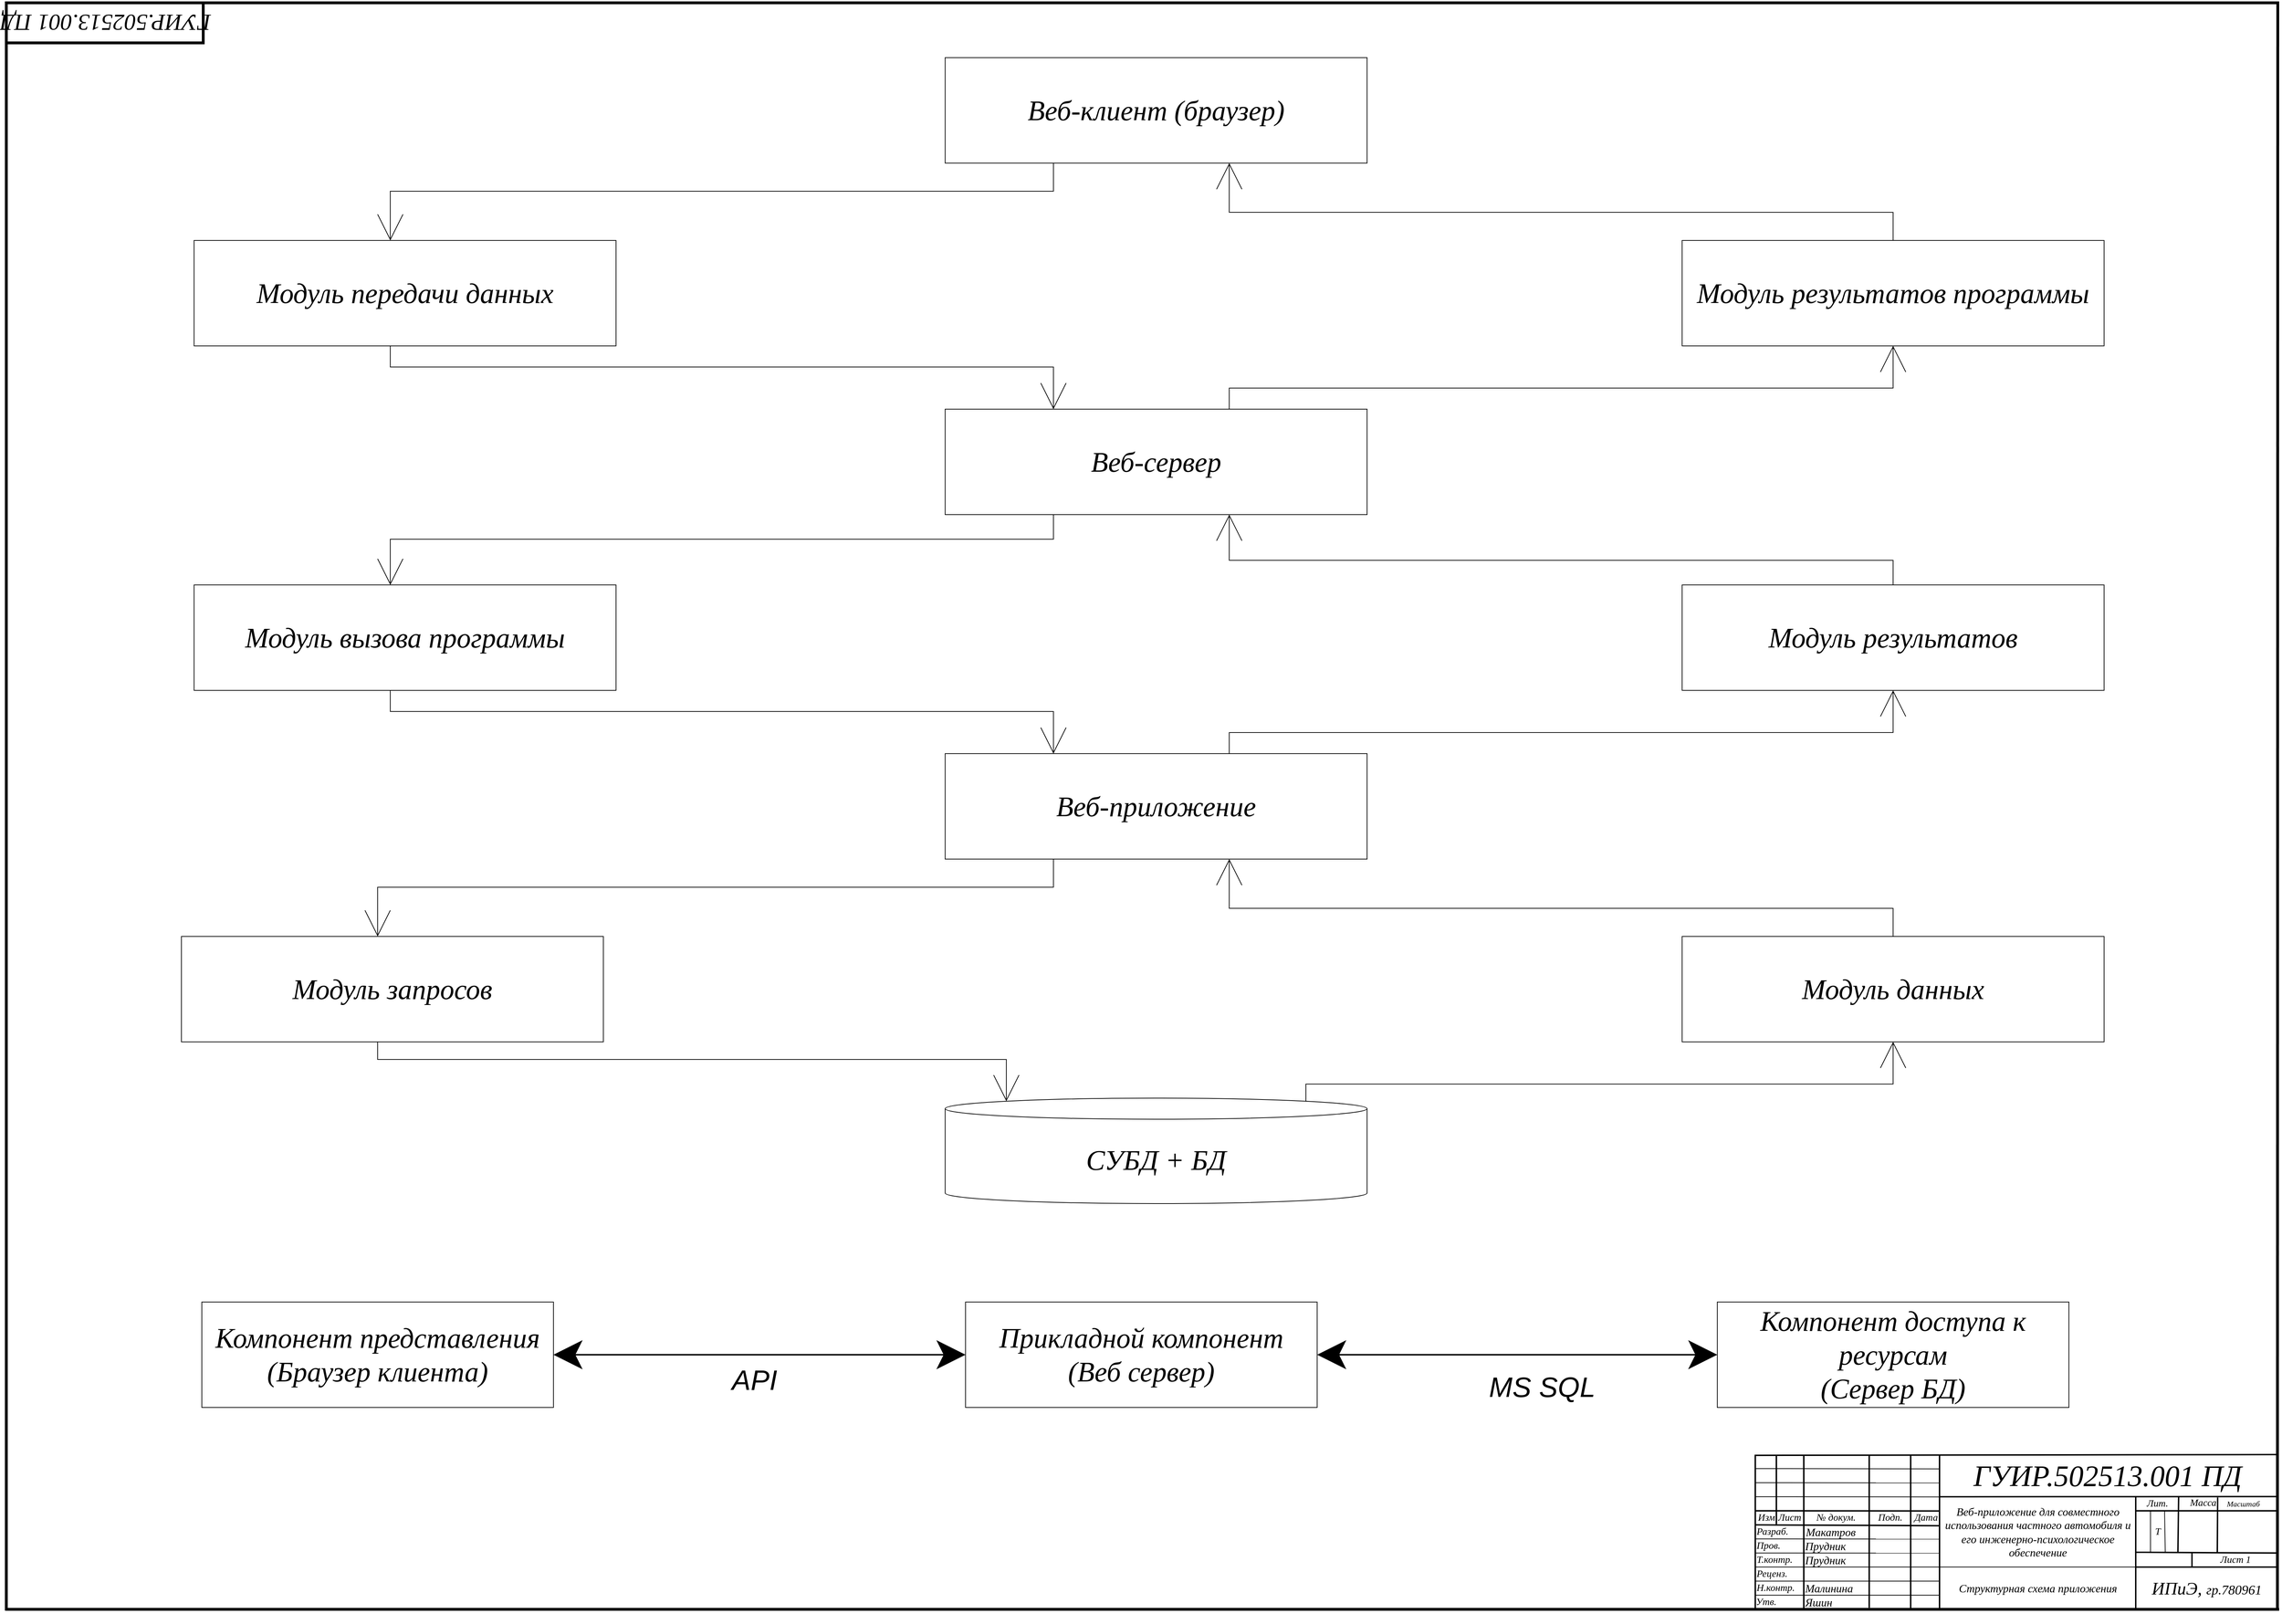 <mxfile version="13.9.9" type="device"><diagram name="Страница-1" id="Страница-1"><mxGraphModel dx="1820" dy="2960" grid="1" gridSize="10" guides="1" tooltips="1" connect="1" arrows="1" fold="1" page="1" pageScale="1" pageWidth="3300" pageHeight="2339" math="0" shadow="0"><root><mxCell id="0"/><mxCell id="1" value="Блок-схема" parent="0"/><mxCell id="f9aKZ0IMSCI46NFcGJ6D-82" style="edgeStyle=orthogonalEdgeStyle;rounded=0;jumpStyle=arc;jumpSize=15;orthogonalLoop=1;jettySize=auto;html=1;exitX=0.25;exitY=1;exitDx=0;exitDy=0;entryX=0.5;entryY=0;entryDx=0;entryDy=0;fontFamily=ISOCPEUR;fontSize=30;endArrow=open;endFill=0;endSize=35;fontStyle=2" parent="1" source="ZTod386n2rKd_Kvh1nAG-105" target="ZTod386n2rKd_Kvh1nAG-115" edge="1"><mxGeometry relative="1" as="geometry"/></mxCell><mxCell id="ZTod386n2rKd_Kvh1nAG-105" value="&lt;font face=&quot;ISOCPEUR&quot; style=&quot;font-size: 40px&quot;&gt;Веб-клиент (браузер)&lt;/font&gt;" style="rounded=0;whiteSpace=wrap;html=1;fontStyle=2" parent="1" vertex="1"><mxGeometry x="4698" y="110" width="500" height="150" as="geometry"/></mxCell><mxCell id="f9aKZ0IMSCI46NFcGJ6D-86" style="edgeStyle=orthogonalEdgeStyle;rounded=0;jumpStyle=arc;jumpSize=15;orthogonalLoop=1;jettySize=auto;html=1;exitX=0.75;exitY=0;exitDx=0;exitDy=0;entryX=0.5;entryY=1;entryDx=0;entryDy=0;endArrow=open;endFill=0;endSize=35;fontFamily=ISOCPEUR;fontSize=30;fontStyle=2" parent="1" source="ZTod386n2rKd_Kvh1nAG-106" target="ZTod386n2rKd_Kvh1nAG-114" edge="1"><mxGeometry relative="1" as="geometry"/></mxCell><mxCell id="f9aKZ0IMSCI46NFcGJ6D-87" style="edgeStyle=orthogonalEdgeStyle;rounded=0;jumpStyle=arc;jumpSize=15;orthogonalLoop=1;jettySize=auto;html=1;exitX=0.25;exitY=1;exitDx=0;exitDy=0;entryX=0.5;entryY=0;entryDx=0;entryDy=0;endArrow=open;endFill=0;endSize=35;fontFamily=ISOCPEUR;fontSize=30;fontStyle=2" parent="1" source="ZTod386n2rKd_Kvh1nAG-106" target="ZTod386n2rKd_Kvh1nAG-116" edge="1"><mxGeometry relative="1" as="geometry"/></mxCell><mxCell id="ZTod386n2rKd_Kvh1nAG-106" value="&lt;font face=&quot;ISOCPEUR&quot; style=&quot;font-size: 40px&quot;&gt;Веб-сервер&lt;/font&gt;" style="rounded=0;whiteSpace=wrap;html=1;fontStyle=2" parent="1" vertex="1"><mxGeometry x="4698" y="610" width="500" height="150" as="geometry"/></mxCell><mxCell id="f9aKZ0IMSCI46NFcGJ6D-89" style="edgeStyle=orthogonalEdgeStyle;rounded=0;jumpStyle=arc;jumpSize=15;orthogonalLoop=1;jettySize=auto;html=1;exitX=0.25;exitY=1;exitDx=0;exitDy=0;entryX=0.5;entryY=0;entryDx=0;entryDy=0;endArrow=open;endFill=0;endSize=35;fontFamily=ISOCPEUR;fontSize=30;fontStyle=2" parent="1" source="ZTod386n2rKd_Kvh1nAG-107" target="ZTod386n2rKd_Kvh1nAG-117" edge="1"><mxGeometry relative="1" as="geometry"/></mxCell><mxCell id="f9aKZ0IMSCI46NFcGJ6D-99" style="edgeStyle=orthogonalEdgeStyle;rounded=0;jumpStyle=arc;jumpSize=15;orthogonalLoop=1;jettySize=auto;html=1;exitX=0.75;exitY=0;exitDx=0;exitDy=0;entryX=0.5;entryY=1;entryDx=0;entryDy=0;endArrow=open;endFill=0;endSize=35;fontFamily=ISOCPEUR;fontSize=30;fontStyle=2" parent="1" source="ZTod386n2rKd_Kvh1nAG-107" target="f9aKZ0IMSCI46NFcGJ6D-115" edge="1"><mxGeometry relative="1" as="geometry"><mxPoint x="6017" y="1010" as="targetPoint"/></mxGeometry></mxCell><mxCell id="ZTod386n2rKd_Kvh1nAG-107" value="&lt;font face=&quot;ISOCPEUR&quot; style=&quot;font-size: 40px&quot;&gt;Веб-приложение&lt;/font&gt;" style="rounded=0;whiteSpace=wrap;html=1;fontStyle=2" parent="1" vertex="1"><mxGeometry x="4698" y="1100" width="500" height="150" as="geometry"/></mxCell><mxCell id="f9aKZ0IMSCI46NFcGJ6D-119" style="edgeStyle=orthogonalEdgeStyle;rounded=0;jumpStyle=arc;jumpSize=15;orthogonalLoop=1;jettySize=auto;html=1;exitX=0.855;exitY=0;exitDx=0;exitDy=4.35;exitPerimeter=0;entryX=0.5;entryY=1;entryDx=0;entryDy=0;endArrow=open;endFill=0;endSize=35;fontFamily=ISOCPEUR;fontSize=30;fontStyle=2" parent="1" source="ZTod386n2rKd_Kvh1nAG-108" target="f9aKZ0IMSCI46NFcGJ6D-116" edge="1"><mxGeometry relative="1" as="geometry"><Array as="points"><mxPoint x="5182" y="1570"/><mxPoint x="6017" y="1570"/></Array></mxGeometry></mxCell><mxCell id="ZTod386n2rKd_Kvh1nAG-108" value="&lt;font style=&quot;font-size: 40px&quot; face=&quot;ISOCPEUR&quot;&gt;СУБД + БД&lt;/font&gt;" style="shape=cylinder3;whiteSpace=wrap;html=1;boundedLbl=1;backgroundOutline=1;size=15;fontStyle=2" parent="1" vertex="1"><mxGeometry x="4669" y="1590" width="600" height="150" as="geometry"/></mxCell><mxCell id="ZTod386n2rKd_Kvh1nAG-109" value="&lt;font face=&quot;ISOCPEUR&quot; style=&quot;font-size: 40px&quot;&gt;Компонент представления&lt;br&gt;(Браузер клиента)&lt;br&gt;&lt;/font&gt;" style="rounded=0;whiteSpace=wrap;html=1;fontStyle=2" parent="1" vertex="1"><mxGeometry x="3612" y="1880" width="500" height="150" as="geometry"/></mxCell><mxCell id="ZTod386n2rKd_Kvh1nAG-118" style="edgeStyle=orthogonalEdgeStyle;rounded=0;orthogonalLoop=1;jettySize=auto;html=1;exitX=1;exitY=0.5;exitDx=0;exitDy=0;entryX=0;entryY=0.5;entryDx=0;entryDy=0;startSize=35;endArrow=classic;endFill=1;endSize=35;strokeWidth=2;startArrow=classic;startFill=1;fontStyle=2" parent="1" source="ZTod386n2rKd_Kvh1nAG-110" target="ZTod386n2rKd_Kvh1nAG-111" edge="1"><mxGeometry relative="1" as="geometry"/></mxCell><mxCell id="ZTod386n2rKd_Kvh1nAG-110" value="&lt;font face=&quot;ISOCPEUR&quot; style=&quot;font-size: 40px&quot;&gt;Прикладной компонент&lt;br&gt;(Веб сервер)&lt;br&gt;&lt;/font&gt;" style="rounded=0;whiteSpace=wrap;html=1;fontStyle=2" parent="1" vertex="1"><mxGeometry x="4698" y="1880" width="500" height="150" as="geometry"/></mxCell><mxCell id="ZTod386n2rKd_Kvh1nAG-111" value="&lt;font face=&quot;ISOCPEUR&quot; style=&quot;font-size: 40px&quot;&gt;Компонент доступа к ресурсам&lt;br&gt;(Сервер БД)&lt;br&gt;&lt;/font&gt;" style="rounded=0;whiteSpace=wrap;html=1;fontStyle=2" parent="1" vertex="1"><mxGeometry x="5767" y="1880" width="500" height="150" as="geometry"/></mxCell><mxCell id="f9aKZ0IMSCI46NFcGJ6D-85" style="edgeStyle=orthogonalEdgeStyle;rounded=0;jumpStyle=arc;jumpSize=15;orthogonalLoop=1;jettySize=auto;html=1;exitX=0.5;exitY=0;exitDx=0;exitDy=0;entryX=0.75;entryY=1;entryDx=0;entryDy=0;endArrow=open;endFill=0;endSize=35;fontFamily=ISOCPEUR;fontSize=30;fontStyle=2" parent="1" source="ZTod386n2rKd_Kvh1nAG-114" target="ZTod386n2rKd_Kvh1nAG-105" edge="1"><mxGeometry relative="1" as="geometry"/></mxCell><mxCell id="ZTod386n2rKd_Kvh1nAG-114" value="&lt;font face=&quot;ISOCPEUR&quot; style=&quot;font-size: 40px&quot;&gt;Результат программы&lt;br&gt;&lt;/font&gt;" style="rounded=0;whiteSpace=wrap;html=1;fontStyle=2" parent="1" vertex="1"><mxGeometry x="5767" y="370" width="500" height="150" as="geometry"/></mxCell><mxCell id="f9aKZ0IMSCI46NFcGJ6D-84" style="edgeStyle=orthogonalEdgeStyle;rounded=0;jumpStyle=arc;jumpSize=15;orthogonalLoop=1;jettySize=auto;html=1;exitX=0.5;exitY=1;exitDx=0;exitDy=0;entryX=0.25;entryY=0;entryDx=0;entryDy=0;endArrow=open;endFill=0;endSize=35;fontFamily=ISOCPEUR;fontSize=30;fontStyle=2" parent="1" source="ZTod386n2rKd_Kvh1nAG-115" target="ZTod386n2rKd_Kvh1nAG-106" edge="1"><mxGeometry relative="1" as="geometry"/></mxCell><mxCell id="ZTod386n2rKd_Kvh1nAG-115" value="&lt;font face=&quot;ISOCPEUR&quot; style=&quot;font-size: 40px&quot;&gt;Передача данных&lt;br&gt;&lt;/font&gt;" style="rounded=0;whiteSpace=wrap;html=1;fontStyle=2" parent="1" vertex="1"><mxGeometry x="3630" y="370" width="500" height="150" as="geometry"/></mxCell><mxCell id="f9aKZ0IMSCI46NFcGJ6D-88" style="edgeStyle=orthogonalEdgeStyle;rounded=0;jumpStyle=arc;jumpSize=15;orthogonalLoop=1;jettySize=auto;html=1;exitX=0.5;exitY=1;exitDx=0;exitDy=0;entryX=0.25;entryY=0;entryDx=0;entryDy=0;endArrow=open;endFill=0;endSize=35;fontFamily=ISOCPEUR;fontSize=30;fontStyle=2" parent="1" source="ZTod386n2rKd_Kvh1nAG-116" target="ZTod386n2rKd_Kvh1nAG-107" edge="1"><mxGeometry relative="1" as="geometry"/></mxCell><mxCell id="ZTod386n2rKd_Kvh1nAG-116" value="&lt;font face=&quot;ISOCPEUR&quot; style=&quot;font-size: 40px&quot;&gt;Вызов программы&lt;br&gt;&lt;/font&gt;" style="rounded=0;whiteSpace=wrap;html=1;fontStyle=2" parent="1" vertex="1"><mxGeometry x="3630" y="860" width="500" height="150" as="geometry"/></mxCell><mxCell id="f9aKZ0IMSCI46NFcGJ6D-90" style="edgeStyle=orthogonalEdgeStyle;rounded=0;jumpStyle=arc;jumpSize=15;orthogonalLoop=1;jettySize=auto;html=1;exitX=0.5;exitY=1;exitDx=0;exitDy=0;entryX=0.145;entryY=0;entryDx=0;entryDy=4.35;entryPerimeter=0;endArrow=open;endFill=0;endSize=35;fontFamily=ISOCPEUR;fontSize=30;fontStyle=2" parent="1" source="ZTod386n2rKd_Kvh1nAG-117" target="ZTod386n2rKd_Kvh1nAG-108" edge="1"><mxGeometry relative="1" as="geometry"/></mxCell><mxCell id="ZTod386n2rKd_Kvh1nAG-117" value="&lt;font face=&quot;ISOCPEUR&quot; style=&quot;font-size: 40px&quot;&gt;Запрос&lt;/font&gt;" style="rounded=0;whiteSpace=wrap;html=1;fontStyle=2" parent="1" vertex="1"><mxGeometry x="3612" y="1360" width="500" height="150" as="geometry"/></mxCell><mxCell id="ZTod386n2rKd_Kvh1nAG-119" style="edgeStyle=orthogonalEdgeStyle;rounded=0;orthogonalLoop=1;jettySize=auto;html=1;exitX=1;exitY=0.5;exitDx=0;exitDy=0;startSize=35;endArrow=classic;endFill=1;endSize=35;strokeWidth=2;startArrow=classic;startFill=1;entryX=0;entryY=0.5;entryDx=0;entryDy=0;fontStyle=2" parent="1" source="ZTod386n2rKd_Kvh1nAG-109" target="ZTod386n2rKd_Kvh1nAG-110" edge="1"><mxGeometry relative="1" as="geometry"><mxPoint x="4154" y="2090" as="sourcePoint"/><mxPoint x="4497" y="2090" as="targetPoint"/><Array as="points"><mxPoint x="4444" y="1955"/><mxPoint x="4444" y="1955"/></Array></mxGeometry></mxCell><mxCell id="ZTod386n2rKd_Kvh1nAG-120" value="&lt;font style=&quot;font-size: 40px&quot;&gt;API&lt;/font&gt;" style="text;html=1;strokeColor=none;fillColor=none;align=center;verticalAlign=middle;whiteSpace=wrap;rounded=0;fontStyle=2" parent="1" vertex="1"><mxGeometry x="4378" y="1980" width="40" height="20" as="geometry"/></mxCell><mxCell id="ZTod386n2rKd_Kvh1nAG-121" value="&lt;font style=&quot;font-size: 40px&quot;&gt;MS SQL&lt;/font&gt;" style="text;html=1;strokeColor=none;fillColor=none;align=center;verticalAlign=middle;whiteSpace=wrap;rounded=0;fontStyle=2" parent="1" vertex="1"><mxGeometry x="5428" y="1990" width="180" height="20" as="geometry"/></mxCell><mxCell id="f9aKZ0IMSCI46NFcGJ6D-102" style="edgeStyle=orthogonalEdgeStyle;rounded=0;jumpStyle=arc;jumpSize=15;orthogonalLoop=1;jettySize=auto;html=1;exitX=0.5;exitY=0;exitDx=0;exitDy=0;entryX=0.75;entryY=1;entryDx=0;entryDy=0;endArrow=open;endFill=0;endSize=35;fontFamily=ISOCPEUR;fontSize=30;fontStyle=2" parent="1" source="f9aKZ0IMSCI46NFcGJ6D-116" target="ZTod386n2rKd_Kvh1nAG-107" edge="1"><mxGeometry relative="1" as="geometry"><mxPoint x="6017" y="1360.0" as="sourcePoint"/></mxGeometry></mxCell><mxCell id="f9aKZ0IMSCI46NFcGJ6D-100" style="edgeStyle=orthogonalEdgeStyle;rounded=0;jumpStyle=arc;jumpSize=15;orthogonalLoop=1;jettySize=auto;html=1;exitX=0.5;exitY=0;exitDx=0;exitDy=0;entryX=0.75;entryY=1;entryDx=0;entryDy=0;endArrow=open;endFill=0;endSize=35;fontFamily=ISOCPEUR;fontSize=30;fontStyle=2" parent="1" source="f9aKZ0IMSCI46NFcGJ6D-115" target="ZTod386n2rKd_Kvh1nAG-106" edge="1"><mxGeometry relative="1" as="geometry"><mxPoint x="6017" y="860" as="sourcePoint"/></mxGeometry></mxCell><mxCell id="f9aKZ0IMSCI46NFcGJ6D-103" value="&lt;font face=&quot;ISOCPEUR&quot; style=&quot;font-size: 40px&quot;&gt;Запрос&lt;/font&gt;" style="rounded=0;whiteSpace=wrap;html=1;fontStyle=2" parent="1" vertex="1"><mxGeometry x="3612" y="1360" width="500" height="150" as="geometry"/></mxCell><mxCell id="f9aKZ0IMSCI46NFcGJ6D-104" value="&lt;font face=&quot;ISOCPEUR&quot; style=&quot;font-size: 40px&quot;&gt;Вызов программы&lt;br&gt;&lt;/font&gt;" style="rounded=0;whiteSpace=wrap;html=1;fontStyle=2" parent="1" vertex="1"><mxGeometry x="3630" y="860" width="500" height="150" as="geometry"/></mxCell><mxCell id="f9aKZ0IMSCI46NFcGJ6D-105" value="&lt;font face=&quot;ISOCPEUR&quot; style=&quot;font-size: 40px&quot;&gt;Передача данных&lt;br&gt;&lt;/font&gt;" style="rounded=0;whiteSpace=wrap;html=1;fontStyle=2" parent="1" vertex="1"><mxGeometry x="3630" y="370" width="500" height="150" as="geometry"/></mxCell><mxCell id="f9aKZ0IMSCI46NFcGJ6D-106" value="&lt;font face=&quot;ISOCPEUR&quot; style=&quot;font-size: 40px&quot;&gt;Веб-клиент (браузер)&lt;/font&gt;" style="rounded=0;whiteSpace=wrap;html=1;fontStyle=2" parent="1" vertex="1"><mxGeometry x="4698" y="110" width="500" height="150" as="geometry"/></mxCell><mxCell id="f9aKZ0IMSCI46NFcGJ6D-107" value="&lt;font face=&quot;ISOCPEUR&quot; style=&quot;font-size: 40px&quot;&gt;Результат программы&lt;br&gt;&lt;/font&gt;" style="rounded=0;whiteSpace=wrap;html=1;fontStyle=2" parent="1" vertex="1"><mxGeometry x="5767" y="370" width="500" height="150" as="geometry"/></mxCell><mxCell id="f9aKZ0IMSCI46NFcGJ6D-110" value="&lt;font face=&quot;ISOCPEUR&quot; style=&quot;font-size: 40px&quot;&gt;Модуль запросов&lt;/font&gt;" style="rounded=0;whiteSpace=wrap;html=1;fontStyle=2" parent="1" vertex="1"><mxGeometry x="3583" y="1360" width="600" height="150" as="geometry"/></mxCell><mxCell id="f9aKZ0IMSCI46NFcGJ6D-111" value="&lt;font face=&quot;ISOCPEUR&quot; style=&quot;font-size: 40px&quot;&gt;Модуль вызова программы&lt;br&gt;&lt;/font&gt;" style="rounded=0;whiteSpace=wrap;html=1;fontStyle=2" parent="1" vertex="1"><mxGeometry x="3601" y="860" width="600" height="150" as="geometry"/></mxCell><mxCell id="f9aKZ0IMSCI46NFcGJ6D-112" value="&lt;font face=&quot;ISOCPEUR&quot; style=&quot;font-size: 40px&quot;&gt;Модуль передачи данных&lt;br&gt;&lt;/font&gt;" style="rounded=0;whiteSpace=wrap;html=1;fontStyle=2" parent="1" vertex="1"><mxGeometry x="3601" y="370" width="600" height="150" as="geometry"/></mxCell><mxCell id="f9aKZ0IMSCI46NFcGJ6D-113" value="&lt;font face=&quot;ISOCPEUR&quot; style=&quot;font-size: 40px&quot;&gt;Веб-клиент (браузер)&lt;/font&gt;" style="rounded=0;whiteSpace=wrap;html=1;fontStyle=2" parent="1" vertex="1"><mxGeometry x="4669" y="110" width="600" height="150" as="geometry"/></mxCell><mxCell id="f9aKZ0IMSCI46NFcGJ6D-114" value="&lt;font face=&quot;ISOCPEUR&quot; style=&quot;font-size: 40px&quot;&gt;Модуль результатов программы&lt;br&gt;&lt;/font&gt;" style="rounded=0;whiteSpace=wrap;html=1;fontStyle=2" parent="1" vertex="1"><mxGeometry x="5717" y="370" width="600" height="150" as="geometry"/></mxCell><mxCell id="f9aKZ0IMSCI46NFcGJ6D-115" value="&lt;font face=&quot;ISOCPEUR&quot; style=&quot;font-size: 40px&quot;&gt;Модуль результатов&lt;br&gt;&lt;/font&gt;" style="rounded=0;whiteSpace=wrap;html=1;fontStyle=2" parent="1" vertex="1"><mxGeometry x="5717" y="860" width="600" height="150" as="geometry"/></mxCell><mxCell id="f9aKZ0IMSCI46NFcGJ6D-116" value="&lt;font face=&quot;ISOCPEUR&quot; style=&quot;font-size: 40px&quot;&gt;Модуль данных&lt;br&gt;&lt;/font&gt;" style="rounded=0;whiteSpace=wrap;html=1;fontStyle=2" parent="1" vertex="1"><mxGeometry x="5717" y="1360" width="600" height="150" as="geometry"/></mxCell><mxCell id="f9aKZ0IMSCI46NFcGJ6D-117" value="&lt;font face=&quot;ISOCPEUR&quot; style=&quot;font-size: 40px&quot;&gt;Веб-сервер&lt;/font&gt;" style="rounded=0;whiteSpace=wrap;html=1;fontStyle=2" parent="1" vertex="1"><mxGeometry x="4669" y="610" width="600" height="150" as="geometry"/></mxCell><mxCell id="f9aKZ0IMSCI46NFcGJ6D-118" value="&lt;font face=&quot;ISOCPEUR&quot; style=&quot;font-size: 40px&quot;&gt;Веб-приложение&lt;/font&gt;" style="rounded=0;whiteSpace=wrap;html=1;fontStyle=2" parent="1" vertex="1"><mxGeometry x="4669" y="1100" width="600" height="150" as="geometry"/></mxCell><mxCell id="HLy2Xf9eFCdIzjhI7z9A-82" style="vsdxID=5;fillColor=#FFFFFF;gradientColor=none;shape=stencil(dY9ZCoAwDERPk1+JDZ7A5R6C1Ra1lVq329sSXBD8m0neDAlQPqt6kiBw9s72ctONV0AFCKGNkk77oIBKoLy1TnbOLqZhP9WRjGq0a2zYOYcxIfBglyL7itFBm18Uk+wfvXpu+I0G8VzDj7x338vDiL+m8gQ=);strokeColor=#000000;strokeWidth=2;labelBackgroundColor=none;rounded=0;html=1;whiteSpace=wrap;fontStyle=2" vertex="1" parent="1"><mxGeometry x="5821" y="2097" width="741" height="220" as="geometry"/></mxCell><mxCell id="HLy2Xf9eFCdIzjhI7z9A-83" style="vsdxID=6;fillColor=#FFFFFF;gradientColor=none;shape=stencil(pY9LDoAgDERP0z3SIyDeg0SURgWD+Lu9kC78bN3NtG+aKaBanJktSLGkGAa7U5scYA1Sknc2UsoKUAOqLkTbx7D6lv1sClnUFLZy4eCcKAkpzqdrGBzJ/wcr8UKzuJvwE8/dt3Ue8ceoLw==);strokeColor=#000000;strokeWidth=2;labelBackgroundColor=none;rounded=0;html=1;whiteSpace=wrap;fontStyle=2" vertex="1" parent="1"><mxGeometry x="5890" y="2098" width="1" height="218" as="geometry"/></mxCell><mxCell id="HLy2Xf9eFCdIzjhI7z9A-84" style="vsdxID=29;edgeStyle=none;startArrow=none;endArrow=none;startSize=5;endSize=5;strokeWidth=2;strokeColor=#000000;spacingTop=0;spacingBottom=0;spacingLeft=0;spacingRight=0;verticalAlign=middle;html=1;labelBackgroundColor=none;rounded=0;fontStyle=2" edge="1" parent="1"><mxGeometry relative="1" as="geometry"><Array as="points"/><mxPoint x="5851" y="2098" as="sourcePoint"/><mxPoint x="5851" y="2196" as="targetPoint"/></mxGeometry></mxCell><mxCell id="HLy2Xf9eFCdIzjhI7z9A-85" style="vsdxID=18;edgeStyle=none;startArrow=none;endArrow=none;startSize=5;endSize=5;strokeColor=#000000;spacingTop=0;spacingBottom=0;spacingLeft=0;spacingRight=0;verticalAlign=middle;html=1;labelBackgroundColor=none;rounded=0;fontStyle=2" edge="1" parent="1"><mxGeometry relative="1" as="geometry"><Array as="points"/><mxPoint x="6403" y="2177" as="sourcePoint"/><mxPoint x="6404" y="2236" as="targetPoint"/></mxGeometry></mxCell><mxCell id="HLy2Xf9eFCdIzjhI7z9A-86" style="vsdxID=14;edgeStyle=none;startArrow=none;endArrow=none;startSize=5;endSize=5;strokeWidth=2;strokeColor=#000000;spacingTop=0;spacingBottom=0;spacingLeft=0;spacingRight=0;verticalAlign=middle;html=1;labelBackgroundColor=none;rounded=0;fontStyle=2" edge="1" parent="1"><mxGeometry relative="1" as="geometry"><Array as="points"/><mxPoint x="6442" y="2236" as="sourcePoint"/><mxPoint x="6442" y="2256" as="targetPoint"/></mxGeometry></mxCell><mxCell id="HLy2Xf9eFCdIzjhI7z9A-87" style="vsdxID=13;edgeStyle=none;startArrow=none;endArrow=none;startSize=5;endSize=5;strokeWidth=2;strokeColor=#000000;spacingTop=0;spacingBottom=0;spacingLeft=0;spacingRight=0;verticalAlign=middle;html=1;labelBackgroundColor=none;rounded=0;fontStyle=2" edge="1" parent="1"><mxGeometry relative="1" as="geometry"><Array as="points"/><mxPoint x="6363" y="2236" as="sourcePoint"/><mxPoint x="6562" y="2237" as="targetPoint"/></mxGeometry></mxCell><mxCell id="HLy2Xf9eFCdIzjhI7z9A-88" style="vsdxID=12;edgeStyle=none;startArrow=none;endArrow=none;startSize=5;endSize=5;strokeWidth=2;strokeColor=#000000;spacingTop=0;spacingBottom=0;spacingLeft=0;spacingRight=0;verticalAlign=middle;html=1;labelBackgroundColor=none;rounded=0;fontStyle=2" edge="1" parent="1"><mxGeometry relative="1" as="geometry"><Array as="points"/><mxPoint x="6362" y="2157" as="sourcePoint"/><mxPoint x="6362" y="2317" as="targetPoint"/></mxGeometry></mxCell><mxCell id="HLy2Xf9eFCdIzjhI7z9A-89" style="vsdxID=40;edgeStyle=none;startArrow=none;endArrow=none;startSize=5;endSize=5;strokeWidth=2;strokeColor=#000000;spacingTop=0;spacingBottom=0;spacingLeft=0;spacingRight=0;verticalAlign=middle;html=1;labelBackgroundColor=none;rounded=0;fontStyle=2" edge="1" parent="1"><mxGeometry relative="1" as="geometry"><mxPoint as="offset"/><Array as="points"/><mxPoint x="6362" y="2177" as="sourcePoint"/><mxPoint x="6563" y="2177" as="targetPoint"/></mxGeometry></mxCell><mxCell id="HLy2Xf9eFCdIzjhI7z9A-90" style="vsdxID=11;edgeStyle=none;startArrow=none;endArrow=none;startSize=5;endSize=5;strokeWidth=2;strokeColor=#000000;spacingTop=0;spacingBottom=0;spacingLeft=0;spacingRight=0;verticalAlign=middle;html=1;labelBackgroundColor=none;rounded=0;fontStyle=2" edge="1" parent="1"><mxGeometry relative="1" as="geometry"><Array as="points"/><mxPoint x="6363" y="2257" as="sourcePoint"/><mxPoint x="6562" y="2257" as="targetPoint"/></mxGeometry></mxCell><mxCell id="HLy2Xf9eFCdIzjhI7z9A-91" style="vsdxID=9;edgeStyle=none;startArrow=none;endArrow=none;startSize=5;endSize=5;strokeWidth=2;strokeColor=#000000;spacingTop=0;spacingBottom=0;spacingLeft=0;spacingRight=0;verticalAlign=middle;html=1;labelBackgroundColor=none;rounded=0;fontStyle=2" edge="1" parent="1"><mxGeometry relative="1" as="geometry"><Array as="points"/><mxPoint x="6083" y="2098" as="sourcePoint"/><mxPoint x="6083" y="2317" as="targetPoint"/></mxGeometry></mxCell><mxCell id="HLy2Xf9eFCdIzjhI7z9A-92" style="vsdxID=8;edgeStyle=none;startArrow=none;endArrow=none;startSize=5;endSize=5;strokeWidth=2;strokeColor=#000000;spacingTop=0;spacingBottom=0;spacingLeft=0;spacingRight=0;verticalAlign=middle;html=1;labelBackgroundColor=none;rounded=0;fontStyle=2" edge="1" parent="1"><mxGeometry relative="1" as="geometry"><Array as="points"/><mxPoint x="6042" y="2098" as="sourcePoint"/><mxPoint x="6042" y="2317" as="targetPoint"/></mxGeometry></mxCell><mxCell id="HLy2Xf9eFCdIzjhI7z9A-93" style="vsdxID=7;edgeStyle=none;startArrow=none;endArrow=none;startSize=5;endSize=5;strokeWidth=2;strokeColor=#000000;spacingTop=0;spacingBottom=0;spacingLeft=0;spacingRight=0;verticalAlign=middle;html=1;labelBackgroundColor=none;rounded=0;fontStyle=2" edge="1" parent="1"><mxGeometry relative="1" as="geometry"><Array as="points"/><mxPoint x="5983" y="2098" as="sourcePoint"/><mxPoint x="5983" y="2315" as="targetPoint"/></mxGeometry></mxCell><mxCell id="HLy2Xf9eFCdIzjhI7z9A-94" value="&lt;font style=&quot;font-size:14px;font-family:ISOCPEUR;color:#000000;direction:ltr;letter-spacing:0px;line-height:120%;opacity:1&quot;&gt;&lt;span&gt;№ докум.&lt;br&gt;&lt;/span&gt;&lt;/font&gt;" style="verticalAlign=middle;align=center;vsdxID=30;fillColor=none;gradientColor=none;shape=stencil(nZBLDoAgDERP0z3SIyjew0SURgSD+Lu9kMZoXLhwN9O+tukAlrNpJg1SzDH4QW/URgNYgZTkjA4UkwJUgGXng+6DX1zLfmoymdXo17xh5zmRJ6Q42BWCfc2oJfdAr+Yv+AP9Cb7OJ3H/2JG1HNGz/84klThPVCc=);strokeColor=none;labelBackgroundColor=none;rounded=0;html=1;whiteSpace=wrap;fontStyle=2" vertex="1" parent="1"><mxGeometry x="5891" y="2177" width="90" height="20" as="geometry"/></mxCell><mxCell id="HLy2Xf9eFCdIzjhI7z9A-95" value="&lt;p style=&quot;margin-left: 0 ; margin-right: 0 ; margin-top: 0px ; margin-bottom: 0px ; text-indent: 0 ; direction: ltr&quot;&gt;&lt;font style=&quot;font-size: 16px ; font-family: &amp;quot;isocpeur&amp;quot; ; color: #000000 ; direction: ltr ; letter-spacing: 0px ; line-height: 120% ; opacity: 1&quot;&gt;&lt;span&gt;Макатров&lt;br&gt;&lt;/span&gt;&lt;/font&gt;&lt;/p&gt;" style="verticalAlign=middle;align=left;vsdxID=33;fillColor=none;gradientColor=none;shape=stencil(nZBLDoAgDERP0z3SIyjew0SURgSD+Lu9kMZoXLhwN9O+tukAlrNpJg1SzDH4QW/URgNYgZTkjA4UkwJUgGXng+6DX1zLfmoymdXo17xh5zmRJ6Q42BWCfc2oJfdAr+Yv+AP9Cb7OJ3H/2JG1HNGz/84klThPVCc=);strokeColor=none;labelBackgroundColor=none;rounded=0;html=1;whiteSpace=wrap;fontStyle=2" vertex="1" parent="1"><mxGeometry x="5891" y="2197" width="92" height="20" as="geometry"/></mxCell><mxCell id="HLy2Xf9eFCdIzjhI7z9A-96" value="&lt;font style=&quot;font-size:14px;font-family:ISOCPEUR;color:#000000;direction:ltr;letter-spacing:0px;line-height:120%;opacity:1&quot;&gt;&lt;span&gt;Лит.&lt;br&gt;&lt;/span&gt;&lt;/font&gt;" style="verticalAlign=middle;align=center;vsdxID=35;fillColor=none;gradientColor=none;shape=stencil(nZBLDoAgDERP0z3SIyjew0SURgSD+Lu9kMZoXLhwN9O+tukAlrNpJg1SzDH4QW/URgNYgZTkjA4UkwJUgGXng+6DX1zLfmoymdXo17xh5zmRJ6Q42BWCfc2oJfdAr+Yv+AP9Cb7OJ3H/2JG1HNGz/84klThPVCc=);strokeColor=none;labelBackgroundColor=none;rounded=0;html=1;whiteSpace=wrap;fontStyle=2" vertex="1" parent="1"><mxGeometry x="6361" y="2153" width="64" height="28" as="geometry"/></mxCell><mxCell id="HLy2Xf9eFCdIzjhI7z9A-97" value="&lt;p style=&quot;margin-left: 0 ; margin-right: 0 ; margin-top: 0px ; margin-bottom: 0px ; text-indent: 0 ; direction: ltr&quot;&gt;&lt;font style=&quot;font-size: 25px ; font-family: &amp;quot;isocpeur&amp;quot; ; color: #000000 ; direction: ltr ; letter-spacing: 0px ; line-height: 100% ; opacity: 1&quot;&gt;&lt;span&gt;ИПиЭ,&lt;/span&gt;&lt;/font&gt;&lt;font style=&quot;font-size: 25px ; font-family: &amp;quot;isocpeur&amp;quot; ; color: #000000 ; direction: ltr ; letter-spacing: 0px ; line-height: 100% ; opacity: 1&quot;&gt;&lt;span&gt; &lt;/span&gt;&lt;/font&gt;&lt;font style=&quot;font-size: 19px ; font-family: &amp;quot;isocpeur&amp;quot; ; color: #000000 ; direction: ltr ; letter-spacing: 0px ; line-height: 100% ; opacity: 1&quot;&gt;&lt;span&gt;гр.780961&lt;/span&gt;&lt;/font&gt;&lt;font style=&quot;font-size: 25px ; font-family: &amp;quot;isocpeur&amp;quot; ; color: #000000 ; direction: ltr ; letter-spacing: 0px ; line-height: 100% ; opacity: 1&quot;&gt;&lt;span&gt;&lt;br&gt;&lt;/span&gt;&lt;/font&gt;&lt;/p&gt;" style="verticalAlign=middle;align=center;vsdxID=38;fillColor=none;gradientColor=none;shape=stencil(nZBLDoAgDERP0z3SIyjew0SURgSD+Lu9kMZoXLhwN9O+tukAlrNpJg1SzDH4QW/URgNYgZTkjA4UkwJUgGXng+6DX1zLfmoymdXo17xh5zmRJ6Q42BWCfc2oJfdAr+Yv+AP9Cb7OJ3H/2JG1HNGz/84klThPVCc=);strokeColor=none;labelBackgroundColor=none;rounded=0;html=1;whiteSpace=wrap;fontStyle=2" vertex="1" parent="1"><mxGeometry x="6363" y="2257" width="200" height="60" as="geometry"/></mxCell><mxCell id="HLy2Xf9eFCdIzjhI7z9A-98" value="&lt;p style=&quot;margin-left: 0 ; margin-right: 0 ; margin-top: 0px ; margin-bottom: 0px ; text-indent: 0 ; direction: ltr&quot;&gt;&lt;font style=&quot;font-size: 16px ; font-family: &amp;#34;isocpeur&amp;#34; ; color: #000000 ; direction: ltr ; letter-spacing: 0px ; line-height: 120% ; opacity: 1&quot;&gt;&lt;i&gt;Веб-приложение для совместного использования частного автомобиля и его инженерно-психологическое обеспечение&lt;/i&gt;&lt;span&gt;&lt;br&gt;&lt;/span&gt;&lt;/font&gt;&lt;/p&gt;" style="verticalAlign=middle;align=center;vsdxID=39;fillColor=none;gradientColor=none;shape=stencil(nZBLDoAgDERP0z3SIyjew0SURgSD+Lu9kMZoXLhwN9O+tukAlrNpJg1SzDH4QW/URgNYgZTkjA4UkwJUgGXng+6DX1zLfmoymdXo17xh5zmRJ6Q42BWCfc2oJfdAr+Yv+AP9Cb7OJ3H/2JG1HNGz/84klThPVCc=);strokeColor=none;labelBackgroundColor=none;rounded=0;html=1;whiteSpace=wrap;fontStyle=2" vertex="1" parent="1"><mxGeometry x="6081" y="2157" width="284" height="100" as="geometry"/></mxCell><mxCell id="HLy2Xf9eFCdIzjhI7z9A-99" value="&lt;p style=&quot;align:center;margin-left:0;margin-right:0;margin-top:0px;margin-bottom:0px;text-indent:0;valign:middle;direction:ltr;&quot;&gt;&lt;font style=&quot;font-size:14px;font-family:ISOCPEUR;color:#000000;direction:ltr;letter-spacing:0px;line-height:120%;opacity:1&quot;&gt;&lt;span&gt;Подп&lt;/span&gt;&lt;/font&gt;&lt;font style=&quot;font-size:14px;font-family:ISOCPEUR;color:#000000;direction:ltr;letter-spacing:0px;line-height:120%;opacity:1&quot;&gt;&lt;span&gt;.&lt;br&gt;&lt;/span&gt;&lt;/font&gt;&lt;/p&gt;" style="verticalAlign=middle;align=center;vsdxID=41;fillColor=none;gradientColor=none;shape=stencil(nZBLDoAgDERP0z3SIyjew0SURgSD+Lu9kMZoXLhwN9O+tukAlrNpJg1SzDH4QW/URgNYgZTkjA4UkwJUgGXng+6DX1zLfmoymdXo17xh5zmRJ6Q42BWCfc2oJfdAr+Yv+AP9Cb7OJ3H/2JG1HNGz/84klThPVCc=);strokeColor=none;labelBackgroundColor=none;rounded=0;html=1;whiteSpace=wrap;fontStyle=2" vertex="1" parent="1"><mxGeometry x="5981" y="2177" width="64" height="20" as="geometry"/></mxCell><mxCell id="HLy2Xf9eFCdIzjhI7z9A-100" value="&lt;font style=&quot;font-size:14px;font-family:ISOCPEUR;color:#000000;direction:ltr;letter-spacing:0px;line-height:120%;opacity:1&quot;&gt;&lt;span&gt;Дата&lt;br&gt;&lt;/span&gt;&lt;/font&gt;" style="verticalAlign=middle;align=center;vsdxID=42;fillColor=none;gradientColor=none;shape=stencil(nZBLDoAgDERP0z3SIyjew0SURgSD+Lu9kMZoXLhwN9O+tukAlrNpJg1SzDH4QW/URgNYgZTkjA4UkwJUgGXng+6DX1zLfmoymdXo17xh5zmRJ6Q42BWCfc2oJfdAr+Yv+AP9Cb7OJ3H/2JG1HNGz/84klThPVCc=);strokeColor=none;labelBackgroundColor=none;rounded=0;html=1;whiteSpace=wrap;fontStyle=2" vertex="1" parent="1"><mxGeometry x="6039" y="2177" width="50" height="20" as="geometry"/></mxCell><mxCell id="HLy2Xf9eFCdIzjhI7z9A-101" value="&lt;p style=&quot;align:left;margin-left:0;margin-right:0;margin-top:0px;margin-bottom:0px;text-indent:0;valign:middle;direction:ltr;&quot;&gt;&lt;font style=&quot;font-size:16px;font-family:ISOCPEUR;color:#000000;direction:ltr;letter-spacing:0px;line-height:120%;opacity:1&quot;&gt;&lt;span&gt;Яшин&lt;br&gt;&lt;/span&gt;&lt;/font&gt;&lt;/p&gt;" style="verticalAlign=middle;align=left;vsdxID=43;fillColor=none;gradientColor=none;shape=stencil(nZBLDoAgDERP0z3SIyjew0SURgSD+Lu9kMZoXLhwN9O+tukAlrNpJg1SzDH4QW/URgNYgZTkjA4UkwJUgGXng+6DX1zLfmoymdXo17xh5zmRJ6Q42BWCfc2oJfdAr+Yv+AP9Cb7OJ3H/2JG1HNGz/84klThPVCc=);strokeColor=none;labelBackgroundColor=none;rounded=0;html=1;whiteSpace=wrap;fontStyle=2" vertex="1" parent="1"><mxGeometry x="5890" y="2297" width="92" height="20" as="geometry"/></mxCell><mxCell id="HLy2Xf9eFCdIzjhI7z9A-102" style="vsdxID=44;fillColor=#FFFFFF;gradientColor=none;shape=stencil(nY9LDoAgDERP0z3SI/i5B4koRAWC+Lu9NI3xs3Q3075ppoDlbFTQIMWcoh/0ZttkACuQ0jqjo01ZAdaAZeej7qNfXMs+KCJJTX6lCzvnBCWkONgVgn3D6GjdA72Wv+AXmsXdh1957r7d84j/xvoE);strokeColor=#000000;strokeWidth=4;labelBackgroundColor=none;rounded=0;html=1;whiteSpace=wrap;fontStyle=2" vertex="1" parent="1"><mxGeometry x="3334" y="32" width="280" height="57" as="geometry"/></mxCell><mxCell id="HLy2Xf9eFCdIzjhI7z9A-103" value="&lt;p style=&quot;align:center;margin-left:0;margin-right:0;margin-top:0px;margin-bottom:0px;text-indent:0;valign:middle;direction:ltr;&quot;&gt;&lt;font style=&quot;font-size:14px;font-family:ISOCPEUR;color:#000000;direction:ltr;letter-spacing:0px;line-height:120%;opacity:1&quot;&gt;&lt;span&gt;Изм&lt;br&gt;&lt;/span&gt;&lt;/font&gt;&lt;/p&gt;" style="verticalAlign=middle;align=center;vsdxID=48;fillColor=none;gradientColor=none;shape=stencil(nZBLDoAgDERP0z3SIyjew0SURgSD+Lu9kMZoXLhwN9O+tukAlrNpJg1SzDH4QW/URgNYgZTkjA4UkwJUgGXng+6DX1zLfmoymdXo17xh5zmRJ6Q42BWCfc2oJfdAr+Yv+AP9Cb7OJ3H/2JG1HNGz/84klThPVCc=);strokeColor=none;labelBackgroundColor=none;rounded=0;html=1;whiteSpace=wrap;fontStyle=2" vertex="1" parent="1"><mxGeometry x="5816" y="2177" width="42" height="20" as="geometry"/></mxCell><mxCell id="HLy2Xf9eFCdIzjhI7z9A-104" value="&lt;font style=&quot;font-size:14px;font-family:ISOCPEUR;color:#000000;direction:ltr;letter-spacing:0px;line-height:120%;opacity:1&quot;&gt;&lt;span&gt;Лист&lt;br&gt;&lt;/span&gt;&lt;/font&gt;" style="verticalAlign=middle;align=center;vsdxID=49;fillColor=none;gradientColor=none;shape=stencil(nZBLDoAgDERP0z3SIyjew0SURgSD+Lu9kMZoXLhwN9O+tukAlrNpJg1SzDH4QW/URgNYgZTkjA4UkwJUgGXng+6DX1zLfmoymdXo17xh5zmRJ6Q42BWCfc2oJfdAr+Yv+AP9Cb7OJ3H/2JG1HNGz/84klThPVCc=);strokeColor=none;labelBackgroundColor=none;rounded=0;html=1;whiteSpace=wrap;fontStyle=2" vertex="1" parent="1"><mxGeometry x="5845" y="2177" width="50" height="20" as="geometry"/></mxCell><mxCell id="HLy2Xf9eFCdIzjhI7z9A-105" value="&lt;p style=&quot;align:left;margin-left:0;margin-right:0;margin-top:0px;margin-bottom:0px;text-indent:0;valign:middle;direction:ltr;&quot;&gt;&lt;font style=&quot;font-size:14px;font-family:ISOCPEUR;color:#000000;direction:ltr;letter-spacing:0px;line-height:120%;opacity:1&quot;&gt;&lt;span&gt;Пров.&lt;br&gt;&lt;/span&gt;&lt;/font&gt;&lt;/p&gt;" style="verticalAlign=middle;align=left;vsdxID=50;fillColor=none;gradientColor=none;shape=stencil(nZBLDoAgDERP0z3SIyjew0SURgSD+Lu9kMZoXLhwN9O+tukAlrNpJg1SzDH4QW/URgNYgZTkjA4UkwJUgGXng+6DX1zLfmoymdXo17xh5zmRJ6Q42BWCfc2oJfdAr+Yv+AP9Cb7OJ3H/2JG1HNGz/84klThPVCc=);strokeColor=none;labelBackgroundColor=none;rounded=0;html=1;whiteSpace=wrap;fontStyle=2" vertex="1" parent="1"><mxGeometry x="5821" y="2217" width="70" height="20" as="geometry"/></mxCell><mxCell id="HLy2Xf9eFCdIzjhI7z9A-106" value="&lt;p style=&quot;align:left;margin-left:0;margin-right:0;margin-top:0px;margin-bottom:0px;text-indent:0;valign:middle;direction:ltr;&quot;&gt;&lt;font style=&quot;font-size:14px;font-family:ISOCPEUR;color:#000000;direction:ltr;letter-spacing:0px;line-height:120%;opacity:1&quot;&gt;&lt;span&gt;Разраб.&lt;br&gt;&lt;/span&gt;&lt;/font&gt;&lt;/p&gt;" style="verticalAlign=middle;align=left;vsdxID=51;fillColor=none;gradientColor=none;shape=stencil(nZBLDoAgDERP0z3SIyjew0SURgSD+Lu9kMZoXLhwN9O+tukAlrNpJg1SzDH4QW/URgNYgZTkjA4UkwJUgGXng+6DX1zLfmoymdXo17xh5zmRJ6Q42BWCfc2oJfdAr+Yv+AP9Cb7OJ3H/2JG1HNGz/84klThPVCc=);strokeColor=none;labelBackgroundColor=none;rounded=0;html=1;whiteSpace=wrap;fontStyle=2" vertex="1" parent="1"><mxGeometry x="5821" y="2197" width="70" height="20" as="geometry"/></mxCell><mxCell id="HLy2Xf9eFCdIzjhI7z9A-107" value="&lt;p style=&quot;align:left;margin-left:0;margin-right:0;margin-top:0px;margin-bottom:0px;text-indent:0;valign:middle;direction:ltr;&quot;&gt;&lt;font style=&quot;font-size:14px;font-family:ISOCPEUR;color:#000000;direction:ltr;letter-spacing:0px;line-height:120%;opacity:1&quot;&gt;&lt;span&gt;Т.контр&lt;/span&gt;&lt;/font&gt;&lt;font style=&quot;font-size:14px;font-family:ISOCPEUR;color:#000000;direction:ltr;letter-spacing:0px;line-height:120%;opacity:1&quot;&gt;&lt;span&gt;.&lt;br&gt;&lt;/span&gt;&lt;/font&gt;&lt;/p&gt;" style="verticalAlign=middle;align=left;vsdxID=52;fillColor=none;gradientColor=none;shape=stencil(nZBLDoAgDERP0z3SIyjew0SURgSD+Lu9kMZoXLhwN9O+tukAlrNpJg1SzDH4QW/URgNYgZTkjA4UkwJUgGXng+6DX1zLfmoymdXo17xh5zmRJ6Q42BWCfc2oJfdAr+Yv+AP9Cb7OJ3H/2JG1HNGz/84klThPVCc=);strokeColor=none;labelBackgroundColor=none;rounded=0;html=1;whiteSpace=wrap;fontStyle=2" vertex="1" parent="1"><mxGeometry x="5821" y="2237" width="80" height="20" as="geometry"/></mxCell><mxCell id="HLy2Xf9eFCdIzjhI7z9A-108" value="&lt;p style=&quot;align:left;margin-left:0;margin-right:0;margin-top:0px;margin-bottom:0px;text-indent:0;valign:middle;direction:ltr;&quot;&gt;&lt;font style=&quot;font-size:14px;font-family:ISOCPEUR;color:#000000;direction:ltr;letter-spacing:0px;line-height:120%;opacity:1&quot;&gt;&lt;span&gt;Утв.&lt;br&gt;&lt;/span&gt;&lt;/font&gt;&lt;/p&gt;" style="verticalAlign=middle;align=left;vsdxID=53;fillColor=none;gradientColor=none;shape=stencil(nZBLDoAgDERP0z3SIyjew0SURgSD+Lu9kMZoXLhwN9O+tukAlrNpJg1SzDH4QW/URgNYgZTkjA4UkwJUgGXng+6DX1zLfmoymdXo17xh5zmRJ6Q42BWCfc2oJfdAr+Yv+AP9Cb7OJ3H/2JG1HNGz/84klThPVCc=);strokeColor=none;labelBackgroundColor=none;rounded=0;html=1;whiteSpace=wrap;fontStyle=2" vertex="1" parent="1"><mxGeometry x="5820" y="2297" width="70" height="20" as="geometry"/></mxCell><mxCell id="HLy2Xf9eFCdIzjhI7z9A-109" value="&lt;font style=&quot;font-size:14px;font-family:ISOCPEUR;color:#000000;direction:ltr;letter-spacing:0px;line-height:120%;opacity:1&quot;&gt;&lt;span&gt;Т&lt;br&gt;&lt;/span&gt;&lt;/font&gt;" style="verticalAlign=middle;align=center;vsdxID=54;fillColor=none;gradientColor=none;shape=stencil(nZBLDoAgDERP0z3SIyjew0SURgSD+Lu9kMZoXLhwN9O+tukAlrNpJg1SzDH4QW/URgNYgZTkjA4UkwJUgGXng+6DX1zLfmoymdXo17xh5zmRJ6Q42BWCfc2oJfdAr+Yv+AP9Cb7OJ3H/2JG1HNGz/84klThPVCc=);strokeColor=none;spacingTop=-1;spacingBottom=-1;spacingLeft=-1;spacingRight=-1;labelBackgroundColor=none;rounded=0;html=1;whiteSpace=wrap;fontStyle=2" vertex="1" parent="1"><mxGeometry x="6383" y="2177" width="21" height="59" as="geometry"/></mxCell><mxCell id="HLy2Xf9eFCdIzjhI7z9A-110" value="&lt;p style=&quot;align:left;margin-left:0;margin-right:0;margin-top:0px;margin-bottom:0px;text-indent:0;valign:middle;direction:ltr;&quot;&gt;&lt;font style=&quot;font-size:14px;font-family:ISOCPEUR;color:#000000;direction:ltr;letter-spacing:0px;line-height:120%;opacity:1&quot;&gt;&lt;span&gt;Реценз.&lt;br&gt;&lt;/span&gt;&lt;/font&gt;&lt;/p&gt;" style="verticalAlign=middle;align=left;vsdxID=55;fillColor=none;gradientColor=none;shape=stencil(nZBLDoAgDERP0z3SIyjew0SURgSD+Lu9kMZoXLhwN9O+tukAlrNpJg1SzDH4QW/URgNYgZTkjA4UkwJUgGXng+6DX1zLfmoymdXo17xh5zmRJ6Q42BWCfc2oJfdAr+Yv+AP9Cb7OJ3H/2JG1HNGz/84klThPVCc=);strokeColor=none;labelBackgroundColor=none;rounded=0;html=1;whiteSpace=wrap;fontStyle=2" vertex="1" parent="1"><mxGeometry x="5821" y="2257" width="70" height="20" as="geometry"/></mxCell><mxCell id="HLy2Xf9eFCdIzjhI7z9A-111" value="&lt;p style=&quot;margin-left: 0 ; margin-right: 0 ; margin-top: 0px ; margin-bottom: 0px ; text-indent: 0 ; direction: ltr&quot;&gt;&lt;font style=&quot;font-size: 16px ; font-family: &amp;quot;isocpeur&amp;quot; ; color: #000000 ; direction: ltr ; letter-spacing: 0px ; line-height: 120% ; opacity: 1&quot;&gt;&lt;span&gt;Малинина&lt;/span&gt;&lt;/font&gt;&lt;font style=&quot;font-size: 16px ; font-family: &amp;quot;isocpeur&amp;quot; ; color: #000000 ; direction: ltr ; letter-spacing: 0px ; line-height: 120% ; opacity: 1&quot;&gt;&lt;span&gt;&lt;br&gt;&lt;/span&gt;&lt;/font&gt;&lt;/p&gt;" style="verticalAlign=middle;align=left;vsdxID=56;fillColor=none;gradientColor=none;shape=stencil(nZBLDoAgDERP0z3SIyjew0SURgSD+Lu9kMZoXLhwN9O+tukAlrNpJg1SzDH4QW/URgNYgZTkjA4UkwJUgGXng+6DX1zLfmoymdXo17xh5zmRJ6Q42BWCfc2oJfdAr+Yv+AP9Cb7OJ3H/2JG1HNGz/84klThPVCc=);strokeColor=none;labelBackgroundColor=none;rounded=0;html=1;whiteSpace=wrap;fontStyle=2" vertex="1" parent="1"><mxGeometry x="5890" y="2277" width="98" height="20" as="geometry"/></mxCell><mxCell id="HLy2Xf9eFCdIzjhI7z9A-112" value="&lt;font style=&quot;font-size:14px;font-family:ISOCPEUR;color:#000000;direction:ltr;letter-spacing:0px;line-height:120%;opacity:1&quot;&gt;&lt;span&gt;Масса&lt;br&gt;&lt;/span&gt;&lt;/font&gt;" style="verticalAlign=middle;align=center;vsdxID=57;fillColor=none;gradientColor=none;shape=stencil(nZBLDoAgDERP0z3SIyjew0SURgSD+Lu9kMZoXLhwN9O+tukAlrNpJg1SzDH4QW/URgNYgZTkjA4UkwJUgGXng+6DX1zLfmoymdXo17xh5zmRJ6Q42BWCfc2oJfdAr+Yv+AP9Cb7OJ3H/2JG1HNGz/84klThPVCc=);strokeColor=none;labelBackgroundColor=none;rounded=0;html=1;whiteSpace=wrap;fontStyle=2" vertex="1" parent="1"><mxGeometry x="6425" y="2152" width="66" height="28" as="geometry"/></mxCell><mxCell id="HLy2Xf9eFCdIzjhI7z9A-113" value="&lt;font style=&quot;font-size:11px;font-family:ISOCPEUR;color:#000000;direction:ltr;letter-spacing:0px;line-height:120%;opacity:1&quot;&gt;&lt;span&gt;Масштаб&lt;br&gt;&lt;/span&gt;&lt;/font&gt;" style="verticalAlign=middle;align=center;vsdxID=58;fillColor=none;gradientColor=none;shape=stencil(nZBLDoAgDERP0z3SIyjew0SURgSD+Lu9kMZoXLhwN9O+tukAlrNpJg1SzDH4QW/URgNYgZTkjA4UkwJUgGXng+6DX1zLfmoymdXo17xh5zmRJ6Q42BWCfc2oJfdAr+Yv+AP9Cb7OJ3H/2JG1HNGz/84klThPVCc=);strokeColor=none;labelBackgroundColor=none;rounded=0;html=1;whiteSpace=wrap;fontStyle=2" vertex="1" parent="1"><mxGeometry x="6477.5" y="2153" width="74" height="28" as="geometry"/></mxCell><mxCell id="HLy2Xf9eFCdIzjhI7z9A-114" value="&lt;p style=&quot;align:left;margin-left:0;margin-right:0;margin-top:0px;margin-bottom:0px;text-indent:0;valign:middle;direction:ltr;&quot;&gt;&lt;font style=&quot;font-size:14px;font-family:ISOCPEUR;color:#000000;direction:ltr;letter-spacing:0px;line-height:120%;opacity:1&quot;&gt;&lt;span&gt;Н.контр.&lt;br&gt;&lt;/span&gt;&lt;/font&gt;&lt;/p&gt;" style="verticalAlign=middle;align=left;vsdxID=89;fillColor=none;gradientColor=none;shape=stencil(nZBLDoAgDERP0z3SIyjew0SURgSD+Lu9kMZoXLhwN9O+tukAlrNpJg1SzDH4QW/URgNYgZTkjA4UkwJUgGXng+6DX1zLfmoymdXo17xh5zmRJ6Q42BWCfc2oJfdAr+Yv+AP9Cb7OJ3H/2JG1HNGz/84klThPVCc=);strokeColor=none;labelBackgroundColor=none;rounded=0;html=1;whiteSpace=wrap;fontStyle=2" vertex="1" parent="1"><mxGeometry x="5821" y="2277" width="80" height="20" as="geometry"/></mxCell><mxCell id="HLy2Xf9eFCdIzjhI7z9A-115" value="&lt;p style=&quot;margin-left: 0 ; margin-right: 0 ; margin-top: 0px ; margin-bottom: 0px ; text-indent: 0 ; direction: ltr&quot;&gt;&lt;font style=&quot;font-size: 16px ; font-family: &amp;quot;isocpeur&amp;quot; ; color: #000000 ; direction: ltr ; letter-spacing: 0px ; line-height: 120% ; opacity: 1&quot;&gt;&lt;span&gt;Прудник&lt;/span&gt;&lt;/font&gt;&lt;font style=&quot;font-size: 16px ; font-family: &amp;quot;isocpeur&amp;quot; ; color: #000000 ; direction: ltr ; letter-spacing: 0px ; line-height: 120% ; opacity: 1&quot;&gt;&lt;span&gt;&lt;br&gt;&lt;/span&gt;&lt;/font&gt;&lt;/p&gt;" style="verticalAlign=middle;align=left;vsdxID=184;fillColor=none;gradientColor=none;shape=stencil(nZBLDoAgDERP0z3SIyjew0SURgSD+Lu9kMZoXLhwN9O+tukAlrNpJg1SzDH4QW/URgNYgZTkjA4UkwJUgGXng+6DX1zLfmoymdXo17xh5zmRJ6Q42BWCfc2oJfdAr+Yv+AP9Cb7OJ3H/2JG1HNGz/84klThPVCc=);strokeColor=none;labelBackgroundColor=none;rounded=0;html=1;whiteSpace=wrap;fontStyle=2" vertex="1" parent="1"><mxGeometry x="5890" y="2217" width="92" height="20" as="geometry"/></mxCell><mxCell id="HLy2Xf9eFCdIzjhI7z9A-116" value="&lt;p style=&quot;margin-left: 0 ; margin-right: 0 ; margin-top: 0px ; margin-bottom: 0px ; text-indent: 0 ; direction: ltr&quot;&gt;&lt;font style=&quot;font-size: 16px ; font-family: &amp;quot;isocpeur&amp;quot; ; color: #000000 ; direction: ltr ; letter-spacing: 0px ; line-height: 120% ; opacity: 1&quot;&gt;&lt;span&gt;Прудник&lt;/span&gt;&lt;/font&gt;&lt;font style=&quot;font-size: 16px ; font-family: &amp;quot;isocpeur&amp;quot; ; color: #000000 ; direction: ltr ; letter-spacing: 0px ; line-height: 120% ; opacity: 1&quot;&gt;&lt;span&gt;&lt;br&gt;&lt;/span&gt;&lt;/font&gt;&lt;/p&gt;" style="verticalAlign=middle;align=left;vsdxID=185;fillColor=none;gradientColor=none;shape=stencil(nZBLDoAgDERP0z3SIyjew0SURgSD+Lu9kMZoXLhwN9O+tukAlrNpJg1SzDH4QW/URgNYgZTkjA4UkwJUgGXng+6DX1zLfmoymdXo17xh5zmRJ6Q42BWCfc2oJfdAr+Yv+AP9Cb7OJ3H/2JG1HNGz/84klThPVCc=);strokeColor=none;labelBackgroundColor=none;rounded=0;html=1;whiteSpace=wrap;fontStyle=2" vertex="1" parent="1"><mxGeometry x="5890" y="2237" width="92" height="20" as="geometry"/></mxCell><mxCell id="HLy2Xf9eFCdIzjhI7z9A-117" value="&lt;p style=&quot;margin-left: 0 ; margin-right: 0 ; margin-top: 0px ; margin-bottom: 0px ; text-indent: 0 ; direction: ltr&quot;&gt;&lt;font style=&quot;font-size: 42px ; font-family: &amp;#34;isocpeur&amp;#34; ; color: #000000 ; direction: ltr ; letter-spacing: 0px ; line-height: 100% ; opacity: 1&quot;&gt;&lt;span&gt;ГУИР.&lt;/span&gt;&lt;/font&gt;&lt;font style=&quot;font-size: 42px ; font-family: &amp;#34;isocpeur&amp;#34; ; color: #000000 ; direction: ltr ; letter-spacing: 0px ; line-height: 100% ; opacity: 1&quot;&gt;&lt;span&gt;502513&lt;/span&gt;&lt;/font&gt;&lt;font style=&quot;font-size: 42px ; font-family: &amp;#34;isocpeur&amp;#34; ; color: #000000 ; direction: ltr ; letter-spacing: 0px ; line-height: 100% ; opacity: 1&quot;&gt;&lt;span&gt;.&lt;/span&gt;&lt;/font&gt;&lt;font style=&quot;font-size: 42px ; font-family: &amp;#34;isocpeur&amp;#34; ; color: #000000 ; direction: ltr ; letter-spacing: 0px ; line-height: 100% ; opacity: 1&quot;&gt;&lt;span&gt;0&lt;/span&gt;&lt;/font&gt;&lt;font style=&quot;font-size: 42px ; font-family: &amp;#34;isocpeur&amp;#34; ; color: #000000 ; direction: ltr ; letter-spacing: 0px ; line-height: 100% ; opacity: 1&quot;&gt;&lt;span&gt;01&lt;/span&gt;&lt;/font&gt;&lt;font style=&quot;font-size: 42px ; font-family: &amp;#34;isocpeur&amp;#34; ; color: #000000 ; direction: ltr ; letter-spacing: 0px ; line-height: 100% ; opacity: 1&quot;&gt;&lt;span&gt;&amp;nbsp;ПД&lt;/span&gt;&lt;/font&gt;&lt;font style=&quot;font-size: 42px ; font-family: &amp;#34;isocpeur&amp;#34; ; color: #000000 ; direction: ltr ; letter-spacing: 0px ; line-height: 100% ; opacity: 1&quot;&gt;&lt;span&gt;&lt;br&gt;&lt;/span&gt;&lt;/font&gt;&lt;/p&gt;" style="verticalAlign=middle;align=center;vsdxID=310;fillColor=none;gradientColor=none;shape=stencil(nZBLDoAgDERP0z3SIyjew0SURgSD+Lu9kMZoXLhwN9O+tukAlrNpJg1SzDH4QW/URgNYgZTkjA4UkwJUgGXng+6DX1zLfmoymdXo17xh5zmRJ6Q42BWCfc2oJfdAr+Yv+AP9Cb7OJ3H/2JG1HNGz/84klThPVCc=);strokeColor=none;labelBackgroundColor=none;rounded=0;html=1;whiteSpace=wrap;fontStyle=2" vertex="1" parent="1"><mxGeometry x="6082" y="2097" width="480" height="60" as="geometry"/></mxCell><mxCell id="HLy2Xf9eFCdIzjhI7z9A-118" value="&lt;p style=&quot;margin-left: 0 ; margin-right: 0 ; margin-top: 0px ; margin-bottom: 0px ; text-indent: 0 ; direction: ltr&quot;&gt;&lt;font style=&quot;font-size: 33px ; font-family: &amp;#34;isocpeur&amp;#34; ; color: #000000 ; direction: ltr ; letter-spacing: 0px ; line-height: 100% ; opacity: 1&quot;&gt;&lt;span&gt;ГУИР.&lt;/span&gt;&lt;/font&gt;&lt;font style=&quot;font-size: 33px ; font-family: &amp;#34;isocpeur&amp;#34; ; color: #000000 ; direction: ltr ; letter-spacing: 0px ; line-height: 100% ; opacity: 1&quot;&gt;&lt;span&gt;502513&lt;/span&gt;&lt;/font&gt;&lt;font style=&quot;font-size: 33px ; font-family: &amp;#34;isocpeur&amp;#34; ; color: #000000 ; direction: ltr ; letter-spacing: 0px ; line-height: 100% ; opacity: 1&quot;&gt;&lt;span&gt;.001&lt;/span&gt;&lt;/font&gt;&lt;font style=&quot;font-size: 33px ; font-family: &amp;#34;isocpeur&amp;#34; ; color: #000000 ; direction: ltr ; letter-spacing: 0px ; line-height: 100% ; opacity: 1&quot;&gt;&lt;span&gt;&amp;nbsp;ПД&lt;/span&gt;&lt;/font&gt;&lt;font style=&quot;font-size: 33px ; font-family: &amp;#34;isocpeur&amp;#34; ; color: #000000 ; direction: ltr ; letter-spacing: 0px ; line-height: 100% ; opacity: 1&quot;&gt;&lt;span&gt;&lt;br&gt;&lt;/span&gt;&lt;/font&gt;&lt;/p&gt;" style="verticalAlign=middle;align=center;vsdxID=311;rotation=180;fillColor=none;gradientColor=none;shape=stencil(nZBLDoAgDERP0z3SIyjew0SURgSD+Lu9kMZoXLhwN9O+tukAlrNpJg1SzDH4QW/URgNYgZTkjA4UkwJUgGXng+6DX1zLfmoymdXo17xh5zmRJ6Q42BWCfc2oJfdAr+Yv+AP9Cb7OJ3H/2JG1HNGz/84klThPVCc=);strokeColor=none;labelBackgroundColor=none;rounded=0;html=1;whiteSpace=wrap;fontStyle=2" vertex="1" parent="1"><mxGeometry x="3334" y="46" width="282" height="28" as="geometry"/></mxCell><mxCell id="HLy2Xf9eFCdIzjhI7z9A-119" value="&lt;p style=&quot;margin-left: 0 ; margin-right: 0 ; margin-top: 0px ; margin-bottom: 0px ; text-indent: 0 ; direction: ltr&quot;&gt;&lt;font style=&quot;font-size: 16px ; font-family: &amp;#34;isocpeur&amp;#34; ; color: #000000 ; direction: ltr ; letter-spacing: 0px ; line-height: 120% ; opacity: 1&quot;&gt;Структурная схема приложения&lt;span&gt;&lt;br&gt;&lt;/span&gt;&lt;/font&gt;&lt;/p&gt;" style="verticalAlign=middle;align=center;vsdxID=488;fillColor=none;gradientColor=none;shape=stencil(nZBLDoAgDERP0z3SIyjew0SURgSD+Lu9kMZoXLhwN9O+tukAlrNpJg1SzDH4QW/URgNYgZTkjA4UkwJUgGXng+6DX1zLfmoymdXo17xh5zmRJ6Q42BWCfc2oJfdAr+Yv+AP9Cb7OJ3H/2JG1HNGz/84klThPVCc=);strokeColor=none;labelBackgroundColor=none;rounded=0;html=1;whiteSpace=wrap;fontStyle=2" vertex="1" parent="1"><mxGeometry x="6081" y="2237" width="284" height="100" as="geometry"/></mxCell><mxCell id="HLy2Xf9eFCdIzjhI7z9A-120" style="fontStyle=2" vertex="1" parent="1"><mxGeometry x="6083" y="2157" as="geometry"/></mxCell><mxCell id="HLy2Xf9eFCdIzjhI7z9A-121" style="fontStyle=2" vertex="1" parent="1"><mxGeometry x="6549.5" y="2158" as="geometry"/></mxCell><mxCell id="HLy2Xf9eFCdIzjhI7z9A-122" style="vsdxID=10;edgeStyle=none;startArrow=none;endArrow=none;startSize=5;endSize=5;strokeWidth=2;strokeColor=#000000;spacingTop=0;spacingBottom=0;spacingLeft=0;spacingRight=0;verticalAlign=middle;html=1;labelBackgroundColor=none;rounded=0;fontStyle=2" edge="1" parent="1" source="HLy2Xf9eFCdIzjhI7z9A-120"><mxGeometry relative="1" as="geometry"><Array as="points"><mxPoint x="6083" y="2157"/><mxPoint x="6562.99" y="2156.74"/></Array><mxPoint x="6563" y="2158" as="targetPoint"/></mxGeometry></mxCell><mxCell id="HLy2Xf9eFCdIzjhI7z9A-123" style="fontStyle=2" vertex="1" parent="1"><mxGeometry x="6423" y="2157" as="geometry"/></mxCell><mxCell id="HLy2Xf9eFCdIzjhI7z9A-124" style="fontStyle=2" vertex="1" parent="1"><mxGeometry x="6422" y="2236" as="geometry"/></mxCell><mxCell id="HLy2Xf9eFCdIzjhI7z9A-125" style="vsdxID=15;edgeStyle=none;startArrow=none;endArrow=none;startSize=5;endSize=5;strokeWidth=2;strokeColor=#000000;spacingTop=0;spacingBottom=0;spacingLeft=0;spacingRight=0;verticalAlign=middle;html=1;labelBackgroundColor=none;rounded=0;fontStyle=2" edge="1" parent="1" source="HLy2Xf9eFCdIzjhI7z9A-123" target="HLy2Xf9eFCdIzjhI7z9A-124"><mxGeometry relative="1" as="geometry"><Array as="points"><mxPoint x="6423" y="2157"/></Array></mxGeometry></mxCell><mxCell id="HLy2Xf9eFCdIzjhI7z9A-126" style="fontStyle=2" vertex="1" parent="1"><mxGeometry x="6083" y="2217" as="geometry"/></mxCell><mxCell id="HLy2Xf9eFCdIzjhI7z9A-127" style="vsdxID=28;edgeStyle=none;startArrow=none;endArrow=none;startSize=5;endSize=5;strokeColor=#000000;spacingTop=0;spacingBottom=0;spacingLeft=0;spacingRight=0;verticalAlign=middle;html=1;labelBackgroundColor=none;rounded=0;fontStyle=2" edge="1" parent="1" source="HLy2Xf9eFCdIzjhI7z9A-82" target="HLy2Xf9eFCdIzjhI7z9A-126"><mxGeometry relative="1" as="geometry"><Array as="points"><mxPoint x="5821" y="2217"/><mxPoint x="6083" y="2217.16"/></Array></mxGeometry></mxCell><mxCell id="HLy2Xf9eFCdIzjhI7z9A-128" style="fontStyle=2" vertex="1" parent="1"><mxGeometry x="6083" y="2177" as="geometry"/></mxCell><mxCell id="HLy2Xf9eFCdIzjhI7z9A-129" style="vsdxID=27;edgeStyle=none;startArrow=none;endArrow=none;startSize=5;endSize=5;strokeWidth=2;strokeColor=#000000;spacingTop=0;spacingBottom=0;spacingLeft=0;spacingRight=0;verticalAlign=middle;html=1;labelBackgroundColor=none;rounded=0;fontStyle=2" edge="1" parent="1" source="HLy2Xf9eFCdIzjhI7z9A-82" target="HLy2Xf9eFCdIzjhI7z9A-128"><mxGeometry relative="1" as="geometry"><Array as="points"><mxPoint x="5821" y="2177"/><mxPoint x="6083" y="2177.23"/></Array></mxGeometry></mxCell><mxCell id="HLy2Xf9eFCdIzjhI7z9A-130" style="fontStyle=2" vertex="1" parent="1"><mxGeometry x="6083" y="2117" as="geometry"/></mxCell><mxCell id="HLy2Xf9eFCdIzjhI7z9A-131" style="vsdxID=26;edgeStyle=none;startArrow=none;endArrow=none;startSize=5;endSize=5;strokeColor=#000000;spacingTop=0;spacingBottom=0;spacingLeft=0;spacingRight=0;verticalAlign=middle;html=1;labelBackgroundColor=none;rounded=0;fontStyle=2" edge="1" parent="1" source="HLy2Xf9eFCdIzjhI7z9A-82" target="HLy2Xf9eFCdIzjhI7z9A-130"><mxGeometry relative="1" as="geometry"><Array as="points"><mxPoint x="5821" y="2117"/><mxPoint x="6083" y="2117.32"/></Array></mxGeometry></mxCell><mxCell id="HLy2Xf9eFCdIzjhI7z9A-132" style="fontStyle=2" vertex="1" parent="1"><mxGeometry x="6083" y="2137" as="geometry"/></mxCell><mxCell id="HLy2Xf9eFCdIzjhI7z9A-133" style="vsdxID=25;edgeStyle=none;startArrow=none;endArrow=none;startSize=5;endSize=5;strokeColor=#000000;spacingTop=0;spacingBottom=0;spacingLeft=0;spacingRight=0;verticalAlign=middle;html=1;labelBackgroundColor=none;rounded=0;fontStyle=2" edge="1" parent="1" source="HLy2Xf9eFCdIzjhI7z9A-82" target="HLy2Xf9eFCdIzjhI7z9A-132"><mxGeometry relative="1" as="geometry"><Array as="points"><mxPoint x="5821" y="2137"/><mxPoint x="6083" y="2137.29"/></Array></mxGeometry></mxCell><mxCell id="HLy2Xf9eFCdIzjhI7z9A-134" style="fontStyle=2" vertex="1" parent="1"><mxGeometry x="6083" y="2157" as="geometry"/></mxCell><mxCell id="HLy2Xf9eFCdIzjhI7z9A-135" style="vsdxID=24;edgeStyle=none;startArrow=none;endArrow=none;startSize=5;endSize=5;strokeColor=#000000;spacingTop=0;spacingBottom=0;spacingLeft=0;spacingRight=0;verticalAlign=middle;html=1;labelBackgroundColor=none;rounded=0;fontStyle=2" edge="1" parent="1" source="HLy2Xf9eFCdIzjhI7z9A-82" target="HLy2Xf9eFCdIzjhI7z9A-134"><mxGeometry relative="1" as="geometry"><Array as="points"><mxPoint x="5821" y="2157"/><mxPoint x="6083" y="2157.26"/></Array></mxGeometry></mxCell><mxCell id="HLy2Xf9eFCdIzjhI7z9A-136" style="fontStyle=2" vertex="1" parent="1"><mxGeometry x="6083" y="2198" as="geometry"/></mxCell><mxCell id="HLy2Xf9eFCdIzjhI7z9A-137" style="vsdxID=23;edgeStyle=none;startArrow=none;endArrow=none;startSize=5;endSize=5;strokeWidth=2;strokeColor=#000000;spacingTop=0;spacingBottom=0;spacingLeft=0;spacingRight=0;verticalAlign=middle;html=1;labelBackgroundColor=none;rounded=0;fontStyle=2" edge="1" parent="1" source="HLy2Xf9eFCdIzjhI7z9A-82" target="HLy2Xf9eFCdIzjhI7z9A-136"><mxGeometry relative="1" as="geometry"><Array as="points"><mxPoint x="5821" y="2197"/><mxPoint x="6083" y="2198.19"/></Array></mxGeometry></mxCell><mxCell id="HLy2Xf9eFCdIzjhI7z9A-138" style="fontStyle=2" vertex="1" parent="1"><mxGeometry x="6083" y="2237" as="geometry"/></mxCell><mxCell id="HLy2Xf9eFCdIzjhI7z9A-139" style="vsdxID=22;edgeStyle=none;startArrow=none;endArrow=none;startSize=5;endSize=5;strokeColor=#000000;spacingTop=0;spacingBottom=0;spacingLeft=0;spacingRight=0;verticalAlign=middle;html=1;labelBackgroundColor=none;rounded=0;fontStyle=2" edge="1" parent="1" source="HLy2Xf9eFCdIzjhI7z9A-82" target="HLy2Xf9eFCdIzjhI7z9A-138"><mxGeometry relative="1" as="geometry"><Array as="points"><mxPoint x="5821" y="2237"/><mxPoint x="6083" y="2237.13"/></Array></mxGeometry></mxCell><mxCell id="HLy2Xf9eFCdIzjhI7z9A-140" style="fontStyle=2" vertex="1" parent="1"><mxGeometry x="6367" y="2257" as="geometry"/></mxCell><mxCell id="HLy2Xf9eFCdIzjhI7z9A-141" style="vsdxID=21;edgeStyle=none;startArrow=none;endArrow=none;startSize=5;endSize=5;strokeColor=#000000;spacingTop=0;spacingBottom=0;spacingLeft=0;spacingRight=0;verticalAlign=middle;html=1;labelBackgroundColor=none;rounded=0;exitX=0;exitY=0.727;exitDx=0;exitDy=0;exitPerimeter=0;fontStyle=2" edge="1" parent="1" source="HLy2Xf9eFCdIzjhI7z9A-82" target="HLy2Xf9eFCdIzjhI7z9A-140"><mxGeometry relative="1" as="geometry"><mxPoint as="offset"/><Array as="points"/></mxGeometry></mxCell><mxCell id="HLy2Xf9eFCdIzjhI7z9A-142" style="fontStyle=2" vertex="1" parent="1"><mxGeometry x="6083" y="2277" as="geometry"/></mxCell><mxCell id="HLy2Xf9eFCdIzjhI7z9A-143" style="vsdxID=20;edgeStyle=none;startArrow=none;endArrow=none;startSize=5;endSize=5;strokeColor=#000000;spacingTop=0;spacingBottom=0;spacingLeft=0;spacingRight=0;verticalAlign=middle;html=1;labelBackgroundColor=none;rounded=0;fontStyle=2" edge="1" parent="1" source="HLy2Xf9eFCdIzjhI7z9A-82" target="HLy2Xf9eFCdIzjhI7z9A-142"><mxGeometry relative="1" as="geometry"><Array as="points"><mxPoint x="5821" y="2277"/><mxPoint x="6083" y="2277.06"/></Array></mxGeometry></mxCell><mxCell id="HLy2Xf9eFCdIzjhI7z9A-144" style="fontStyle=2" vertex="1" parent="1"><mxGeometry x="6478.5" y="2158" as="geometry"/></mxCell><mxCell id="HLy2Xf9eFCdIzjhI7z9A-145" style="fontStyle=2" vertex="1" parent="1"><mxGeometry x="6477.5" y="2238" as="geometry"/></mxCell><mxCell id="HLy2Xf9eFCdIzjhI7z9A-146" style="vsdxID=16;edgeStyle=none;startArrow=none;endArrow=none;startSize=5;endSize=5;strokeWidth=2;strokeColor=#000000;spacingTop=0;spacingBottom=0;spacingLeft=0;spacingRight=0;verticalAlign=middle;html=1;labelBackgroundColor=none;rounded=0;fontStyle=2" edge="1" parent="1" source="HLy2Xf9eFCdIzjhI7z9A-144"><mxGeometry relative="1" as="geometry"><Array as="points"><mxPoint x="6478.5" y="2158"/></Array><mxPoint x="6478" y="2237" as="targetPoint"/></mxGeometry></mxCell><mxCell id="HLy2Xf9eFCdIzjhI7z9A-147" style="fontStyle=2" vertex="1" parent="1"><mxGeometry x="6383" y="2177" as="geometry"/></mxCell><mxCell id="HLy2Xf9eFCdIzjhI7z9A-148" style="fontStyle=2" vertex="1" parent="1"><mxGeometry x="6382" y="2236" as="geometry"/></mxCell><mxCell id="HLy2Xf9eFCdIzjhI7z9A-149" style="vsdxID=17;edgeStyle=none;startArrow=none;endArrow=none;startSize=5;endSize=5;strokeColor=#000000;spacingTop=0;spacingBottom=0;spacingLeft=0;spacingRight=0;verticalAlign=middle;html=1;labelBackgroundColor=none;rounded=0;fontStyle=2" edge="1" parent="1" source="HLy2Xf9eFCdIzjhI7z9A-147" target="HLy2Xf9eFCdIzjhI7z9A-148"><mxGeometry relative="1" as="geometry"><Array as="points"><mxPoint x="6383" y="2177"/><mxPoint x="6383" y="2236.18"/></Array></mxGeometry></mxCell><mxCell id="HLy2Xf9eFCdIzjhI7z9A-150" style="fontStyle=2" vertex="1" parent="1"><mxGeometry x="6083" y="2297" as="geometry"/></mxCell><mxCell id="HLy2Xf9eFCdIzjhI7z9A-151" style="vsdxID=19;edgeStyle=none;startArrow=none;endArrow=none;startSize=5;endSize=5;strokeColor=#000000;spacingTop=0;spacingBottom=0;spacingLeft=0;spacingRight=0;verticalAlign=middle;html=1;labelBackgroundColor=none;rounded=0;fontStyle=2" edge="1" parent="1" source="HLy2Xf9eFCdIzjhI7z9A-82" target="HLy2Xf9eFCdIzjhI7z9A-150"><mxGeometry relative="1" as="geometry"><Array as="points"><mxPoint x="5821" y="2297"/><mxPoint x="6083" y="2297.03"/></Array></mxGeometry></mxCell><mxCell id="HLy2Xf9eFCdIzjhI7z9A-152" style="vsdxID=1;edgeStyle=none;startArrow=none;endArrow=none;startSize=5;endSize=5;strokeWidth=4;strokeColor=#000000;spacingTop=0;spacingBottom=0;spacingLeft=0;spacingRight=0;verticalAlign=middle;html=1;labelBackgroundColor=none;rounded=0;fontStyle=2" edge="1" parent="1"><mxGeometry relative="1" as="geometry"><Array as="points"/><mxPoint x="3334" y="32" as="sourcePoint"/><mxPoint x="6563" y="32" as="targetPoint"/></mxGeometry></mxCell><mxCell id="HLy2Xf9eFCdIzjhI7z9A-153" style="vsdxID=2;edgeStyle=none;startArrow=none;endArrow=none;startSize=5;endSize=5;strokeWidth=4;strokeColor=#000000;spacingTop=0;spacingBottom=0;spacingLeft=0;spacingRight=0;verticalAlign=middle;html=1;labelBackgroundColor=none;rounded=0;fontStyle=2" edge="1" parent="1"><mxGeometry relative="1" as="geometry"><Array as="points"/><mxPoint x="3334" y="30" as="sourcePoint"/><mxPoint x="3334" y="2319" as="targetPoint"/></mxGeometry></mxCell><mxCell id="HLy2Xf9eFCdIzjhI7z9A-154" style="vsdxID=3;edgeStyle=none;startArrow=none;endArrow=none;startSize=5;endSize=5;strokeWidth=4;strokeColor=#000000;spacingTop=0;spacingBottom=0;spacingLeft=0;spacingRight=0;verticalAlign=middle;html=1;labelBackgroundColor=none;rounded=0;fontStyle=2" edge="1" parent="1"><mxGeometry relative="1" as="geometry"><Array as="points"/><mxPoint x="3333.0" y="2317.17" as="sourcePoint"/><mxPoint x="6566" y="2317.17" as="targetPoint"/></mxGeometry></mxCell><mxCell id="HLy2Xf9eFCdIzjhI7z9A-155" style="vsdxID=4;edgeStyle=none;startArrow=none;endArrow=none;startSize=5;endSize=5;strokeWidth=4;strokeColor=#000000;spacingTop=0;spacingBottom=0;spacingLeft=0;spacingRight=0;verticalAlign=middle;html=1;labelBackgroundColor=none;rounded=0;fontStyle=2" edge="1" parent="1"><mxGeometry relative="1" as="geometry"><Array as="points"/><mxPoint x="6564" y="30" as="sourcePoint"/><mxPoint x="6563.5" y="2318" as="targetPoint"/></mxGeometry></mxCell><mxCell id="HLy2Xf9eFCdIzjhI7z9A-297" value="&lt;p style=&quot;margin-left: 0 ; margin-right: 0 ; margin-top: 0px ; margin-bottom: 0px ; text-indent: 0 ; direction: ltr&quot;&gt;&lt;font style=&quot;font-size: 14px ; font-family: &amp;#34;isocpeur&amp;#34; ; direction: ltr ; letter-spacing: 0px ; line-height: 120% ; opacity: 1&quot;&gt;&lt;i&gt;Лист 1&lt;/i&gt;&lt;/font&gt;&lt;font style=&quot;font-size: 14px ; font-family: &amp;#34;isocpeur&amp;#34; ; direction: ltr ; letter-spacing: 0px ; line-height: 120% ; opacity: 1&quot;&gt;&lt;i&gt;&lt;br&gt;&lt;/i&gt;&lt;/font&gt;&lt;/p&gt;" style="verticalAlign=middle;align=center;vsdxID=47;fillColor=none;gradientColor=none;shape=stencil(nZBLDoAgDERP0z3SIyjew0SURgSD+Lu9kMZoXLhwN9O+tukAlrNpJg1SzDH4QW/URgNYgZTkjA4UkwJUgGXng+6DX1zLfmoymdXo17xh5zmRJ6Q42BWCfc2oJfdAr+Yv+AP9Cb7OJ3H/2JG1HNGz/84klThPVCc=);strokeColor=none;labelBackgroundColor=none;rounded=0;html=1;whiteSpace=wrap;" vertex="1" parent="1"><mxGeometry x="6446" y="2237" width="116" height="20" as="geometry"/></mxCell><mxCell id="2" value="Соединительная линия" parent="0"/><mxCell id="3" value="Connector" parent="0"/><mxCell id="4" value="Flowchart" parent="0"/><mxCell id="5" value="Сеть" parent="0"/><mxCell id="6" value="Соединитель" parent="0"/></root></mxGraphModel></diagram></mxfile>